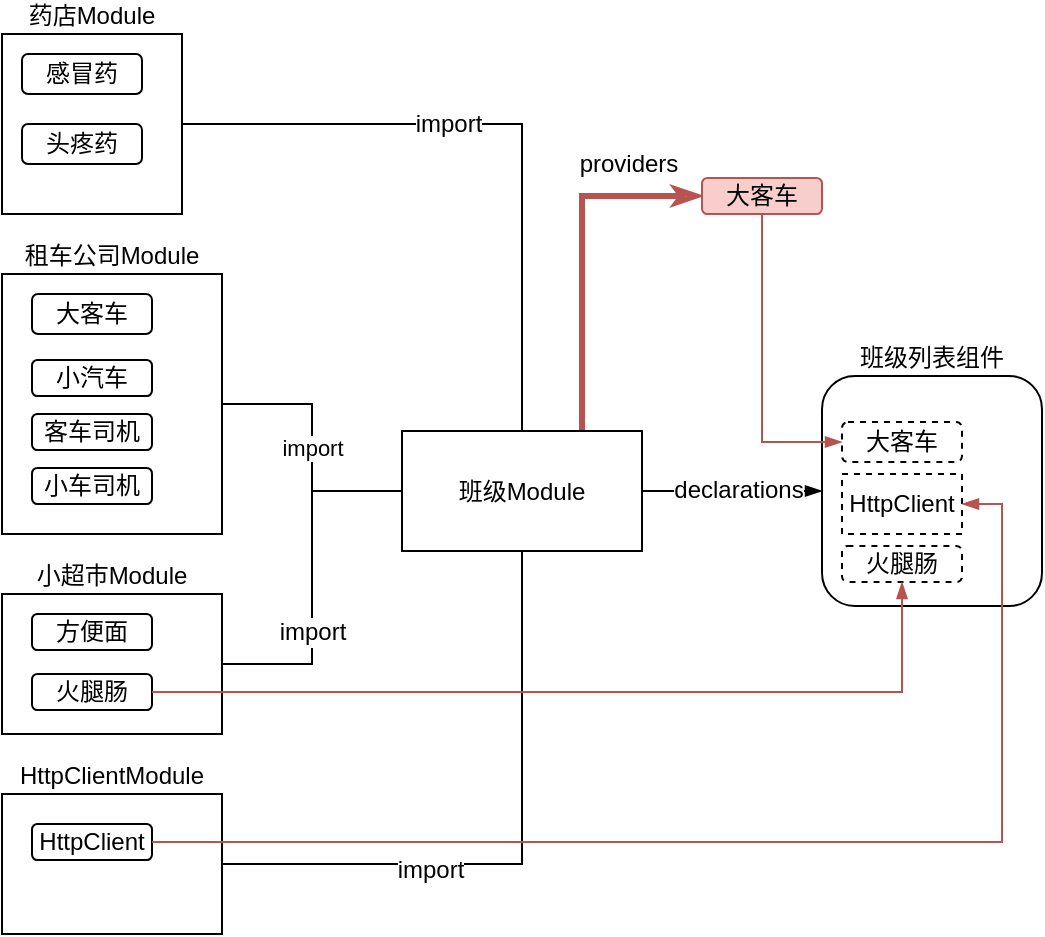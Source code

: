 <mxfile version="12.2.0" type="device" pages="1"><diagram id="nf2aOYxEqb6o7QaPTUrq" name="Page-1"><mxGraphModel dx="1251" dy="571" grid="0" gridSize="10" guides="1" tooltips="1" connect="1" arrows="1" fold="1" page="1" pageScale="1" pageWidth="827" pageHeight="1169" math="0" shadow="0"><root><mxCell id="0"/><mxCell id="1" parent="0"/><mxCell id="ExfNgHE9iTFMLJ_KW1Es-1" value="班级列表组件" style="rounded=1;whiteSpace=wrap;html=1;labelPosition=center;verticalLabelPosition=top;align=center;verticalAlign=bottom;" vertex="1" parent="1"><mxGeometry x="510" y="351" width="110" height="115" as="geometry"/></mxCell><mxCell id="ExfNgHE9iTFMLJ_KW1Es-7" value="HttpClient" style="rounded=0;whiteSpace=wrap;html=1;dashed=1;" vertex="1" parent="1"><mxGeometry x="520" y="400" width="60" height="30" as="geometry"/></mxCell><mxCell id="ExfNgHE9iTFMLJ_KW1Es-50" style="edgeStyle=orthogonalEdgeStyle;rounded=0;orthogonalLoop=1;jettySize=auto;html=1;entryX=0;entryY=0.5;entryDx=0;entryDy=0;endArrow=blockThin;endFill=1;" edge="1" parent="1" source="ExfNgHE9iTFMLJ_KW1Es-27" target="ExfNgHE9iTFMLJ_KW1Es-1"><mxGeometry relative="1" as="geometry"><Array as="points"><mxPoint x="470" y="409"/><mxPoint x="470" y="409"/></Array></mxGeometry></mxCell><mxCell id="ExfNgHE9iTFMLJ_KW1Es-51" value="declarations" style="text;html=1;resizable=0;points=[];align=center;verticalAlign=middle;labelBackgroundColor=#ffffff;" vertex="1" connectable="0" parent="ExfNgHE9iTFMLJ_KW1Es-50"><mxGeometry x="0.111" y="2" relative="1" as="geometry"><mxPoint x="-2" y="1" as="offset"/></mxGeometry></mxCell><mxCell id="ExfNgHE9iTFMLJ_KW1Es-63" style="edgeStyle=orthogonalEdgeStyle;rounded=0;orthogonalLoop=1;jettySize=auto;html=1;exitX=0.75;exitY=0;exitDx=0;exitDy=0;entryX=0;entryY=0.5;entryDx=0;entryDy=0;endArrow=classicThin;endFill=0;strokeColor=#B85450;strokeWidth=3;" edge="1" parent="1" source="ExfNgHE9iTFMLJ_KW1Es-27" target="ExfNgHE9iTFMLJ_KW1Es-62"><mxGeometry relative="1" as="geometry"/></mxCell><mxCell id="ExfNgHE9iTFMLJ_KW1Es-64" value="providers" style="text;html=1;resizable=0;points=[];align=center;verticalAlign=middle;labelBackgroundColor=#ffffff;" vertex="1" connectable="0" parent="ExfNgHE9iTFMLJ_KW1Es-63"><mxGeometry x="-0.218" y="2" relative="1" as="geometry"><mxPoint x="25" y="-64" as="offset"/></mxGeometry></mxCell><mxCell id="ExfNgHE9iTFMLJ_KW1Es-27" value="班级Module" style="rounded=0;whiteSpace=wrap;html=1;" vertex="1" parent="1"><mxGeometry x="300" y="378.5" width="120" height="60" as="geometry"/></mxCell><mxCell id="ExfNgHE9iTFMLJ_KW1Es-30" value="大客车" style="rounded=1;whiteSpace=wrap;html=1;dashed=1;" vertex="1" parent="1"><mxGeometry x="520" y="374" width="60" height="20" as="geometry"/></mxCell><mxCell id="ExfNgHE9iTFMLJ_KW1Es-31" value="火腿肠" style="rounded=1;whiteSpace=wrap;html=1;dashed=1;" vertex="1" parent="1"><mxGeometry x="520" y="436" width="60" height="18" as="geometry"/></mxCell><mxCell id="ExfNgHE9iTFMLJ_KW1Es-37" value="" style="group" vertex="1" connectable="0" parent="1"><mxGeometry x="100" y="300" width="110" height="130" as="geometry"/></mxCell><mxCell id="ExfNgHE9iTFMLJ_KW1Es-16" value="租车公司Module" style="rounded=0;whiteSpace=wrap;html=1;labelPosition=center;verticalLabelPosition=top;align=center;verticalAlign=bottom;" vertex="1" parent="ExfNgHE9iTFMLJ_KW1Es-37"><mxGeometry width="110" height="130" as="geometry"/></mxCell><mxCell id="ExfNgHE9iTFMLJ_KW1Es-14" value="大客车" style="rounded=1;whiteSpace=wrap;html=1;" vertex="1" parent="ExfNgHE9iTFMLJ_KW1Es-37"><mxGeometry x="15" y="10" width="60" height="20" as="geometry"/></mxCell><mxCell id="ExfNgHE9iTFMLJ_KW1Es-15" value="小汽车" style="rounded=1;whiteSpace=wrap;html=1;" vertex="1" parent="ExfNgHE9iTFMLJ_KW1Es-37"><mxGeometry x="15" y="43" width="60" height="18" as="geometry"/></mxCell><mxCell id="ExfNgHE9iTFMLJ_KW1Es-18" value="客车司机" style="rounded=1;whiteSpace=wrap;html=1;" vertex="1" parent="ExfNgHE9iTFMLJ_KW1Es-37"><mxGeometry x="15" y="70" width="60" height="18" as="geometry"/></mxCell><mxCell id="ExfNgHE9iTFMLJ_KW1Es-19" value="小车司机" style="rounded=1;whiteSpace=wrap;html=1;" vertex="1" parent="ExfNgHE9iTFMLJ_KW1Es-37"><mxGeometry x="15" y="97" width="60" height="18" as="geometry"/></mxCell><mxCell id="ExfNgHE9iTFMLJ_KW1Es-38" value="" style="group" vertex="1" connectable="0" parent="1"><mxGeometry x="100" y="460" width="110" height="70" as="geometry"/></mxCell><mxCell id="ExfNgHE9iTFMLJ_KW1Es-21" value="小超市Module" style="rounded=0;whiteSpace=wrap;html=1;labelPosition=center;verticalLabelPosition=top;align=center;verticalAlign=bottom;" vertex="1" parent="ExfNgHE9iTFMLJ_KW1Es-38"><mxGeometry width="110" height="70" as="geometry"/></mxCell><mxCell id="ExfNgHE9iTFMLJ_KW1Es-23" value="方便面" style="rounded=1;whiteSpace=wrap;html=1;" vertex="1" parent="ExfNgHE9iTFMLJ_KW1Es-38"><mxGeometry x="15" y="10" width="60" height="18" as="geometry"/></mxCell><mxCell id="ExfNgHE9iTFMLJ_KW1Es-24" value="火腿肠" style="rounded=1;whiteSpace=wrap;html=1;" vertex="1" parent="ExfNgHE9iTFMLJ_KW1Es-38"><mxGeometry x="15" y="40" width="60" height="18" as="geometry"/></mxCell><mxCell id="ExfNgHE9iTFMLJ_KW1Es-39" value="" style="group" vertex="1" connectable="0" parent="1"><mxGeometry x="100" y="560" width="110" height="70" as="geometry"/></mxCell><mxCell id="ExfNgHE9iTFMLJ_KW1Es-28" value="HttpClientModule" style="rounded=0;whiteSpace=wrap;html=1;labelPosition=center;verticalLabelPosition=top;align=center;verticalAlign=bottom;" vertex="1" parent="ExfNgHE9iTFMLJ_KW1Es-39"><mxGeometry width="110" height="70" as="geometry"/></mxCell><mxCell id="ExfNgHE9iTFMLJ_KW1Es-29" value="HttpClient" style="rounded=1;whiteSpace=wrap;html=1;" vertex="1" parent="ExfNgHE9iTFMLJ_KW1Es-39"><mxGeometry x="15" y="15" width="60" height="18" as="geometry"/></mxCell><mxCell id="ExfNgHE9iTFMLJ_KW1Es-42" value="" style="group" vertex="1" connectable="0" parent="1"><mxGeometry x="100" y="180" width="90" height="90" as="geometry"/></mxCell><mxCell id="ExfNgHE9iTFMLJ_KW1Es-36" value="" style="group" vertex="1" connectable="0" parent="ExfNgHE9iTFMLJ_KW1Es-42"><mxGeometry width="90" height="90" as="geometry"/></mxCell><mxCell id="ExfNgHE9iTFMLJ_KW1Es-4" value="药店Module" style="whiteSpace=wrap;html=1;aspect=fixed;labelPosition=center;verticalLabelPosition=top;align=center;verticalAlign=bottom;direction=south;" vertex="1" parent="ExfNgHE9iTFMLJ_KW1Es-36"><mxGeometry width="90" height="90" as="geometry"/></mxCell><mxCell id="ExfNgHE9iTFMLJ_KW1Es-12" value="感冒药" style="rounded=1;whiteSpace=wrap;html=1;" vertex="1" parent="ExfNgHE9iTFMLJ_KW1Es-36"><mxGeometry x="10" y="10" width="60" height="20" as="geometry"/></mxCell><mxCell id="ExfNgHE9iTFMLJ_KW1Es-13" value="头疼药" style="rounded=1;whiteSpace=wrap;html=1;" vertex="1" parent="ExfNgHE9iTFMLJ_KW1Es-36"><mxGeometry x="10" y="45" width="60" height="20" as="geometry"/></mxCell><mxCell id="ExfNgHE9iTFMLJ_KW1Es-43" value="import" style="edgeStyle=orthogonalEdgeStyle;rounded=0;orthogonalLoop=1;jettySize=auto;html=1;exitX=1;exitY=0.5;exitDx=0;exitDy=0;entryX=0;entryY=0.5;entryDx=0;entryDy=0;endArrow=none;endFill=0;" edge="1" parent="1" source="ExfNgHE9iTFMLJ_KW1Es-16" target="ExfNgHE9iTFMLJ_KW1Es-27"><mxGeometry relative="1" as="geometry"/></mxCell><mxCell id="ExfNgHE9iTFMLJ_KW1Es-44" style="edgeStyle=orthogonalEdgeStyle;rounded=0;orthogonalLoop=1;jettySize=auto;html=1;endArrow=none;endFill=0;" edge="1" parent="1" source="ExfNgHE9iTFMLJ_KW1Es-4" target="ExfNgHE9iTFMLJ_KW1Es-27"><mxGeometry relative="1" as="geometry"/></mxCell><mxCell id="ExfNgHE9iTFMLJ_KW1Es-45" value="import" style="text;html=1;resizable=0;points=[];align=center;verticalAlign=middle;labelBackgroundColor=#ffffff;" vertex="1" connectable="0" parent="ExfNgHE9iTFMLJ_KW1Es-44"><mxGeometry x="-0.181" relative="1" as="geometry"><mxPoint as="offset"/></mxGeometry></mxCell><mxCell id="ExfNgHE9iTFMLJ_KW1Es-46" style="edgeStyle=orthogonalEdgeStyle;rounded=0;orthogonalLoop=1;jettySize=auto;html=1;entryX=0;entryY=0.5;entryDx=0;entryDy=0;endArrow=none;endFill=0;" edge="1" parent="1" source="ExfNgHE9iTFMLJ_KW1Es-21" target="ExfNgHE9iTFMLJ_KW1Es-27"><mxGeometry relative="1" as="geometry"/></mxCell><mxCell id="ExfNgHE9iTFMLJ_KW1Es-47" value="import" style="text;html=1;resizable=0;points=[];align=center;verticalAlign=middle;labelBackgroundColor=#ffffff;" vertex="1" connectable="0" parent="ExfNgHE9iTFMLJ_KW1Es-46"><mxGeometry x="-0.489" y="16" relative="1" as="geometry"><mxPoint x="16" y="-16" as="offset"/></mxGeometry></mxCell><mxCell id="ExfNgHE9iTFMLJ_KW1Es-48" style="edgeStyle=orthogonalEdgeStyle;rounded=0;orthogonalLoop=1;jettySize=auto;html=1;endArrow=none;endFill=0;" edge="1" parent="1" source="ExfNgHE9iTFMLJ_KW1Es-28" target="ExfNgHE9iTFMLJ_KW1Es-27"><mxGeometry relative="1" as="geometry"/></mxCell><mxCell id="ExfNgHE9iTFMLJ_KW1Es-49" value="import" style="text;html=1;resizable=0;points=[];align=center;verticalAlign=middle;labelBackgroundColor=#ffffff;" vertex="1" connectable="0" parent="ExfNgHE9iTFMLJ_KW1Es-48"><mxGeometry x="-0.325" y="-3" relative="1" as="geometry"><mxPoint as="offset"/></mxGeometry></mxCell><mxCell id="ExfNgHE9iTFMLJ_KW1Es-52" style="edgeStyle=orthogonalEdgeStyle;rounded=0;orthogonalLoop=1;jettySize=auto;html=1;exitX=1;exitY=0.5;exitDx=0;exitDy=0;entryX=1;entryY=0.5;entryDx=0;entryDy=0;endArrow=blockThin;endFill=1;fillColor=#f8cecc;strokeColor=#b85450;" edge="1" parent="1" source="ExfNgHE9iTFMLJ_KW1Es-29" target="ExfNgHE9iTFMLJ_KW1Es-7"><mxGeometry relative="1" as="geometry"/></mxCell><mxCell id="ExfNgHE9iTFMLJ_KW1Es-53" style="edgeStyle=orthogonalEdgeStyle;rounded=0;orthogonalLoop=1;jettySize=auto;html=1;exitX=1;exitY=0.5;exitDx=0;exitDy=0;entryX=0.5;entryY=1;entryDx=0;entryDy=0;endArrow=blockThin;endFill=1;fillColor=#f8cecc;strokeColor=#B85450;" edge="1" parent="1" source="ExfNgHE9iTFMLJ_KW1Es-24" target="ExfNgHE9iTFMLJ_KW1Es-31"><mxGeometry relative="1" as="geometry"/></mxCell><mxCell id="ExfNgHE9iTFMLJ_KW1Es-54" style="edgeStyle=orthogonalEdgeStyle;rounded=0;orthogonalLoop=1;jettySize=auto;html=1;entryX=0;entryY=0.5;entryDx=0;entryDy=0;endArrow=blockThin;endFill=1;strokeColor=#B85450;exitX=0.5;exitY=1;exitDx=0;exitDy=0;" edge="1" parent="1" source="ExfNgHE9iTFMLJ_KW1Es-62" target="ExfNgHE9iTFMLJ_KW1Es-30"><mxGeometry relative="1" as="geometry"><Array as="points"><mxPoint x="480" y="384"/></Array></mxGeometry></mxCell><mxCell id="ExfNgHE9iTFMLJ_KW1Es-62" value="大客车" style="rounded=1;whiteSpace=wrap;html=1;fillColor=#f8cecc;strokeColor=#b85450;" vertex="1" parent="1"><mxGeometry x="450" y="252" width="60" height="18" as="geometry"/></mxCell></root></mxGraphModel></diagram></mxfile>
